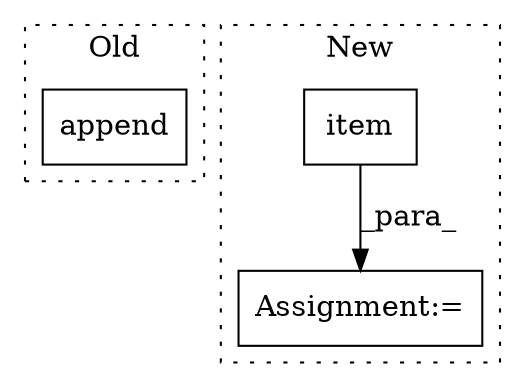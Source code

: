 digraph G {
subgraph cluster0 {
1 [label="append" a="32" s="5979,5990" l="7,1" shape="box"];
label = "Old";
style="dotted";
}
subgraph cluster1 {
2 [label="item" a="32" s="6952" l="6" shape="box"];
3 [label="Assignment:=" a="7" s="6937" l="1" shape="box"];
label = "New";
style="dotted";
}
2 -> 3 [label="_para_"];
}